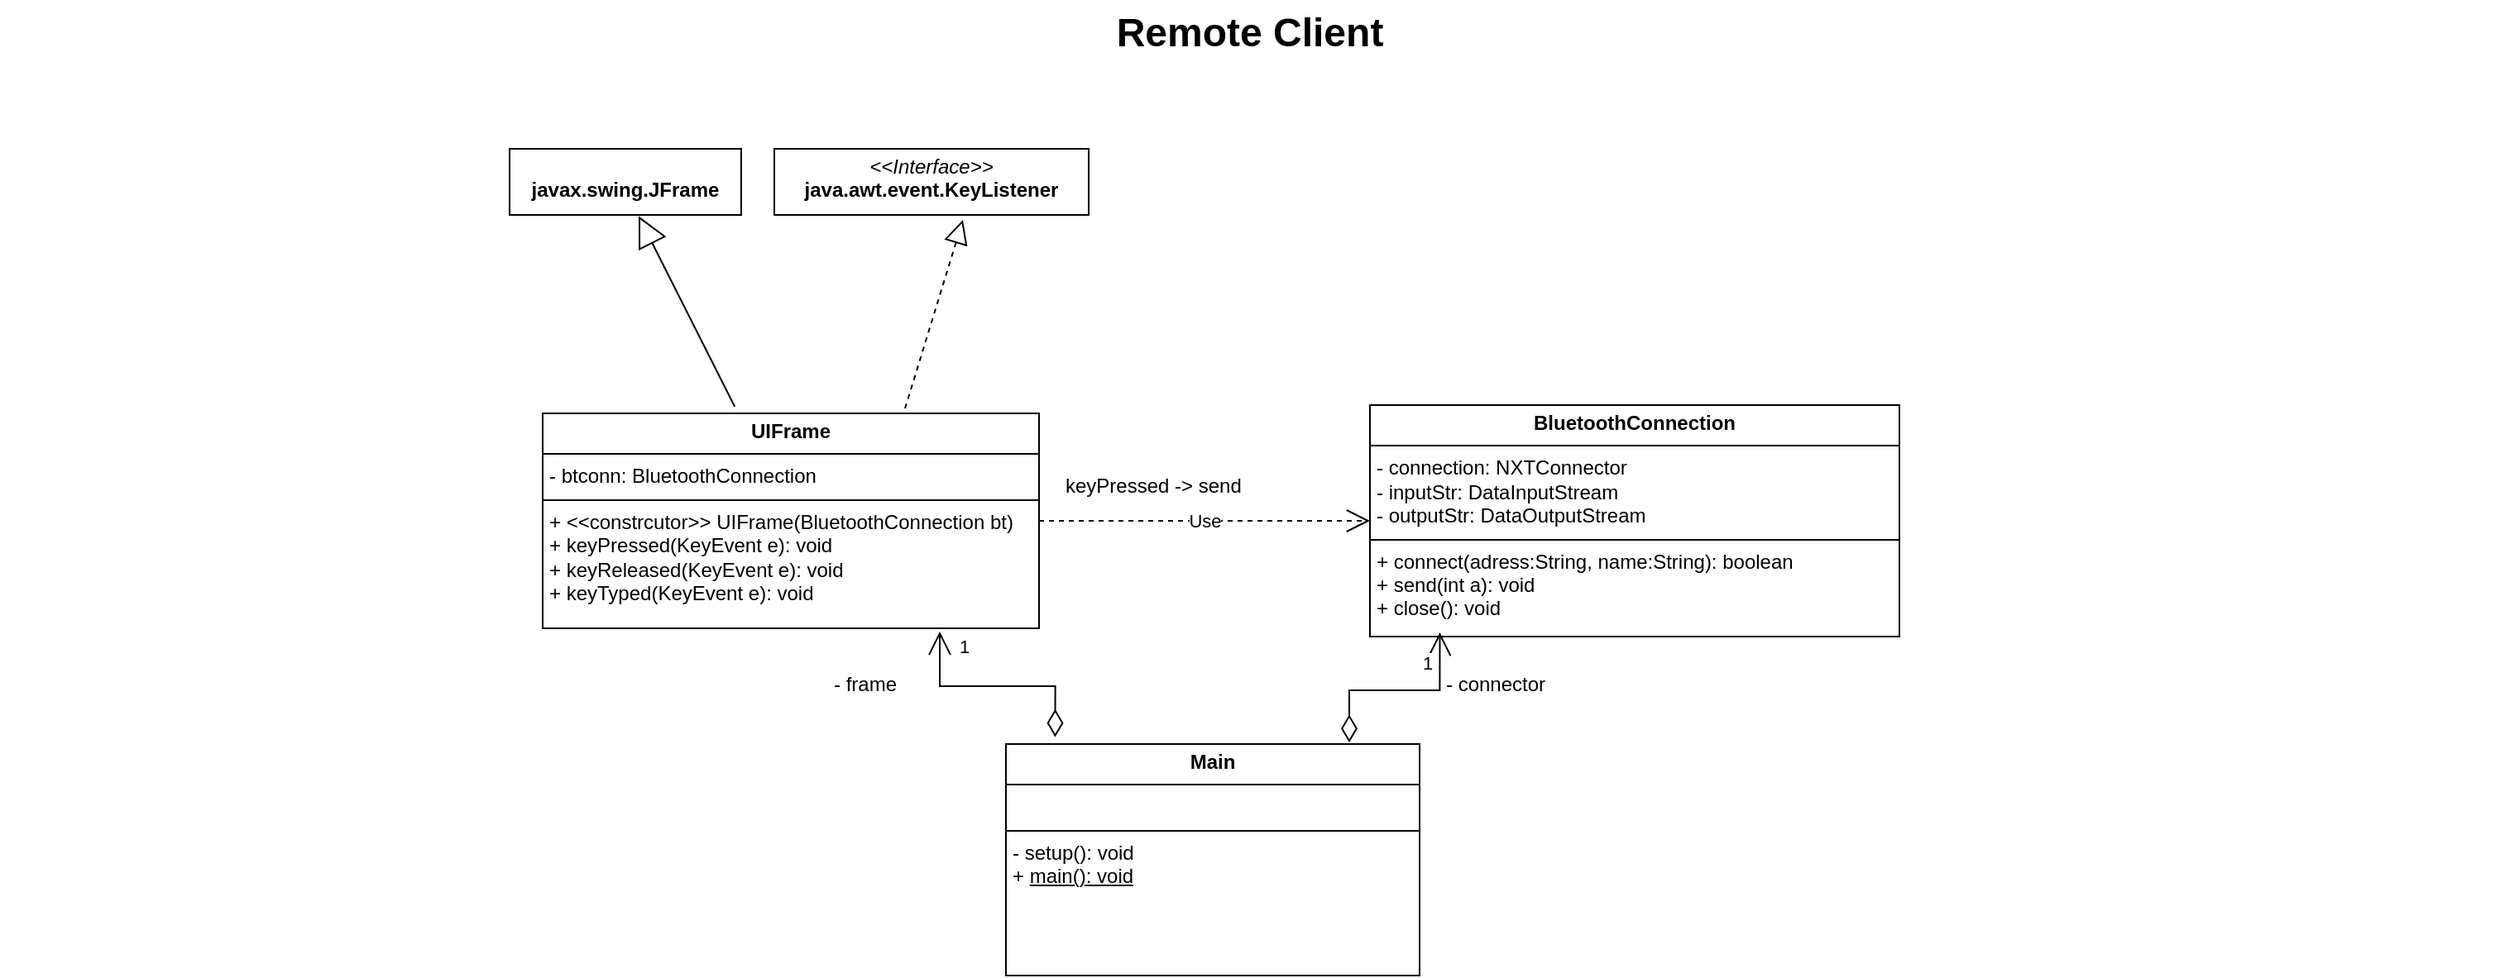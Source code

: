 <mxfile version="24.3.0" type="device">
  <diagram name="Page-1" id="929967ad-93f9-6ef4-fab6-5d389245f69c">
    <mxGraphModel dx="1687" dy="935" grid="1" gridSize="10" guides="1" tooltips="1" connect="1" arrows="1" fold="1" page="1" pageScale="1.5" pageWidth="1169" pageHeight="826" background="none" math="0" shadow="0">
      <root>
        <mxCell id="0" style=";html=1;" />
        <mxCell id="1" style=";html=1;" parent="0" />
        <mxCell id="1672d66443f91eb5-23" value="Remote Client" style="text;strokeColor=none;fillColor=none;html=1;fontSize=24;fontStyle=1;verticalAlign=middle;align=center;" parent="1" vertex="1">
          <mxGeometry x="122" y="100" width="1510" height="40" as="geometry" />
        </mxCell>
        <mxCell id="x7dKyvgdcvEJhG2xEz4U-3" value="&lt;p style=&quot;margin:0px;margin-top:4px;text-align:center;&quot;&gt;&lt;b&gt;BluetoothConnection&lt;/b&gt;&lt;/p&gt;&lt;hr size=&quot;1&quot; style=&quot;border-style:solid;&quot;&gt;&lt;p style=&quot;margin:0px;margin-left:4px;&quot;&gt;- connection: NXTConnector&lt;br&gt;- inputStr: DataInputStream&lt;/p&gt;&lt;p style=&quot;margin:0px;margin-left:4px;&quot;&gt;- outputStr: DataOutputStream&lt;/p&gt;&lt;hr size=&quot;1&quot; style=&quot;border-style:solid;&quot;&gt;&lt;p style=&quot;margin:0px;margin-left:4px;&quot;&gt;+ connect(adress:String,&amp;nbsp;&lt;span style=&quot;background-color: initial;&quot;&gt;name:String&lt;/span&gt;&lt;span style=&quot;background-color: initial;&quot;&gt;): boolean&lt;/span&gt;&lt;/p&gt;&lt;p style=&quot;margin:0px;margin-left:4px;&quot;&gt;+ send(int a): void&lt;/p&gt;&lt;p style=&quot;margin:0px;margin-left:4px;&quot;&gt;+ close(): void&lt;/p&gt;" style="verticalAlign=top;align=left;overflow=fill;html=1;whiteSpace=wrap;" vertex="1" parent="1">
          <mxGeometry x="950" y="345" width="320" height="140" as="geometry" />
        </mxCell>
        <mxCell id="x7dKyvgdcvEJhG2xEz4U-6" style="edgeStyle=orthogonalEdgeStyle;rounded=0;orthogonalLoop=1;jettySize=auto;html=1;exitX=0.5;exitY=1;exitDx=0;exitDy=0;" edge="1" parent="1">
          <mxGeometry relative="1" as="geometry">
            <mxPoint x="600" y="360" as="sourcePoint" />
            <mxPoint x="600" y="360" as="targetPoint" />
          </mxGeometry>
        </mxCell>
        <mxCell id="x7dKyvgdcvEJhG2xEz4U-8" value="&lt;p style=&quot;margin:0px;margin-top:4px;text-align:center;&quot;&gt;&lt;b&gt;Main&lt;/b&gt;&lt;/p&gt;&lt;hr size=&quot;1&quot; style=&quot;border-style:solid;&quot;&gt;&lt;p style=&quot;margin:0px;margin-left:4px;&quot;&gt;&lt;br&gt;&lt;/p&gt;&lt;hr size=&quot;1&quot; style=&quot;border-style:solid;&quot;&gt;&lt;p style=&quot;margin:0px;margin-left:4px;&quot;&gt;- setup(): void&lt;/p&gt;&lt;p style=&quot;margin:0px;margin-left:4px;&quot;&gt;+&amp;nbsp;&lt;u&gt;main(): void&lt;/u&gt;&lt;/p&gt;" style="verticalAlign=top;align=left;overflow=fill;html=1;whiteSpace=wrap;" vertex="1" parent="1">
          <mxGeometry x="730" y="550" width="250" height="140" as="geometry" />
        </mxCell>
        <mxCell id="x7dKyvgdcvEJhG2xEz4U-10" value="&lt;p style=&quot;margin:0px;margin-top:4px;text-align:center;&quot;&gt;&lt;b&gt;UIFrame&lt;/b&gt;&lt;/p&gt;&lt;hr size=&quot;1&quot; style=&quot;border-style:solid;&quot;&gt;&lt;p style=&quot;margin:0px;margin-left:4px;&quot;&gt;- btconn: BluetoothConnection&lt;/p&gt;&lt;hr size=&quot;1&quot; style=&quot;border-style:solid;&quot;&gt;&lt;p style=&quot;margin:0px;margin-left:4px;&quot;&gt;+ &amp;lt;&amp;lt;constrcutor&amp;gt;&amp;gt; UIFrame(BluetoothConnection bt)&lt;/p&gt;&lt;p style=&quot;margin:0px;margin-left:4px;&quot;&gt;+ keyPressed(KeyEvent e): void&lt;/p&gt;&lt;p style=&quot;margin:0px;margin-left:4px;&quot;&gt;&lt;span style=&quot;background-color: initial;&quot;&gt;+&amp;nbsp;&lt;/span&gt;&lt;span style=&quot;background-color: initial;&quot;&gt;keyReleased(KeyEvent e): void&lt;/span&gt;&lt;/p&gt;&lt;p style=&quot;margin:0px;margin-left:4px;&quot;&gt;&lt;span style=&quot;background-color: initial;&quot;&gt;+&amp;nbsp;&lt;/span&gt;&lt;span style=&quot;background-color: initial;&quot;&gt;keyTyped(KeyEvent e): void&lt;/span&gt;&lt;/p&gt;" style="verticalAlign=top;align=left;overflow=fill;html=1;whiteSpace=wrap;" vertex="1" parent="1">
          <mxGeometry x="450" y="350" width="300" height="130" as="geometry" />
        </mxCell>
        <mxCell id="x7dKyvgdcvEJhG2xEz4U-11" value="&lt;p style=&quot;margin:0px;margin-top:4px;text-align:center;&quot;&gt;&lt;br&gt;&lt;b&gt;javax.swing.JFrame&lt;/b&gt;&lt;/p&gt;" style="verticalAlign=top;align=left;overflow=fill;html=1;whiteSpace=wrap;" vertex="1" parent="1">
          <mxGeometry x="430" y="190" width="140" height="40" as="geometry" />
        </mxCell>
        <mxCell id="x7dKyvgdcvEJhG2xEz4U-12" value="&lt;p style=&quot;margin:0px;margin-top:4px;text-align:center;&quot;&gt;&lt;i&gt;&amp;lt;&amp;lt;Interface&amp;gt;&amp;gt;&lt;/i&gt;&lt;br&gt;&lt;b&gt;java.awt.event.KeyListener&lt;/b&gt;&lt;/p&gt;&lt;p style=&quot;margin:0px;margin-left:4px;&quot;&gt;&lt;br&gt;&lt;/p&gt;" style="verticalAlign=top;align=left;overflow=fill;html=1;whiteSpace=wrap;" vertex="1" parent="1">
          <mxGeometry x="590" y="190" width="190" height="40" as="geometry" />
        </mxCell>
        <mxCell id="x7dKyvgdcvEJhG2xEz4U-23" value="" style="endArrow=block;endSize=16;endFill=0;html=1;rounded=0;entryX=0.557;entryY=1.017;entryDx=0;entryDy=0;entryPerimeter=0;exitX=0.387;exitY=-0.031;exitDx=0;exitDy=0;exitPerimeter=0;" edge="1" parent="1" source="x7dKyvgdcvEJhG2xEz4U-10" target="x7dKyvgdcvEJhG2xEz4U-11">
          <mxGeometry width="160" relative="1" as="geometry">
            <mxPoint x="360" y="150" as="sourcePoint" />
            <mxPoint x="520" y="150" as="targetPoint" />
          </mxGeometry>
        </mxCell>
        <mxCell id="x7dKyvgdcvEJhG2xEz4U-24" value="Use" style="endArrow=open;endSize=12;dashed=1;html=1;rounded=0;exitX=1;exitY=0.5;exitDx=0;exitDy=0;entryX=0;entryY=0.5;entryDx=0;entryDy=0;" edge="1" parent="1" source="x7dKyvgdcvEJhG2xEz4U-10" target="x7dKyvgdcvEJhG2xEz4U-3">
          <mxGeometry width="160" relative="1" as="geometry">
            <mxPoint x="950.0" y="413.5" as="sourcePoint" />
            <mxPoint x="910" y="460" as="targetPoint" />
          </mxGeometry>
        </mxCell>
        <mxCell id="x7dKyvgdcvEJhG2xEz4U-25" value="- frame" style="text;strokeColor=none;fillColor=none;align=left;verticalAlign=top;spacingLeft=4;spacingRight=4;overflow=hidden;rotatable=0;points=[[0,0.5],[1,0.5]];portConstraint=eastwest;whiteSpace=wrap;html=1;" vertex="1" parent="1">
          <mxGeometry x="620" y="500" width="100" height="26" as="geometry" />
        </mxCell>
        <mxCell id="x7dKyvgdcvEJhG2xEz4U-27" value="- connector" style="text;strokeColor=none;fillColor=none;align=left;verticalAlign=top;spacingLeft=4;spacingRight=4;overflow=hidden;rotatable=0;points=[[0,0.5],[1,0.5]];portConstraint=eastwest;whiteSpace=wrap;html=1;" vertex="1" parent="1">
          <mxGeometry x="990" y="500" width="100" height="26" as="geometry" />
        </mxCell>
        <mxCell id="x7dKyvgdcvEJhG2xEz4U-29" value="" style="endArrow=block;dashed=1;endFill=0;endSize=12;html=1;rounded=0;exitX=0.73;exitY=-0.023;exitDx=0;exitDy=0;exitPerimeter=0;entryX=0.6;entryY=1.075;entryDx=0;entryDy=0;entryPerimeter=0;" edge="1" parent="1" source="x7dKyvgdcvEJhG2xEz4U-10" target="x7dKyvgdcvEJhG2xEz4U-12">
          <mxGeometry width="160" relative="1" as="geometry">
            <mxPoint x="670" y="300" as="sourcePoint" />
            <mxPoint x="830" y="300" as="targetPoint" />
          </mxGeometry>
        </mxCell>
        <mxCell id="x7dKyvgdcvEJhG2xEz4U-34" value="1" style="endArrow=open;html=1;endSize=12;startArrow=diamondThin;startSize=14;startFill=0;edgeStyle=orthogonalEdgeStyle;align=left;verticalAlign=bottom;rounded=0;exitX=0.83;exitY=-0.006;exitDx=0;exitDy=0;exitPerimeter=0;entryX=0.132;entryY=0.982;entryDx=0;entryDy=0;entryPerimeter=0;" edge="1" parent="1" source="x7dKyvgdcvEJhG2xEz4U-8" target="x7dKyvgdcvEJhG2xEz4U-3">
          <mxGeometry x="0.222" y="8" relative="1" as="geometry">
            <mxPoint x="770" y="480" as="sourcePoint" />
            <mxPoint x="930" y="480" as="targetPoint" />
            <mxPoint as="offset" />
          </mxGeometry>
        </mxCell>
        <mxCell id="x7dKyvgdcvEJhG2xEz4U-35" value="1" style="endArrow=open;html=1;endSize=12;startArrow=diamondThin;startSize=14;startFill=0;edgeStyle=orthogonalEdgeStyle;align=left;verticalAlign=bottom;rounded=0;exitX=0.119;exitY=-0.03;exitDx=0;exitDy=0;exitPerimeter=0;entryX=0.8;entryY=1.015;entryDx=0;entryDy=0;entryPerimeter=0;" edge="1" parent="1" source="x7dKyvgdcvEJhG2xEz4U-8" target="x7dKyvgdcvEJhG2xEz4U-10">
          <mxGeometry x="0.73" y="-10" relative="1" as="geometry">
            <mxPoint x="790" y="480" as="sourcePoint" />
            <mxPoint x="950" y="480" as="targetPoint" />
            <mxPoint as="offset" />
          </mxGeometry>
        </mxCell>
        <mxCell id="x7dKyvgdcvEJhG2xEz4U-38" value="keyPressed -&amp;gt; send" style="text;strokeColor=none;fillColor=none;align=left;verticalAlign=top;spacingLeft=4;spacingRight=4;overflow=hidden;rotatable=0;points=[[0,0.5],[1,0.5]];portConstraint=eastwest;whiteSpace=wrap;html=1;" vertex="1" parent="1">
          <mxGeometry x="760" y="380" width="140" height="26" as="geometry" />
        </mxCell>
      </root>
    </mxGraphModel>
  </diagram>
</mxfile>
